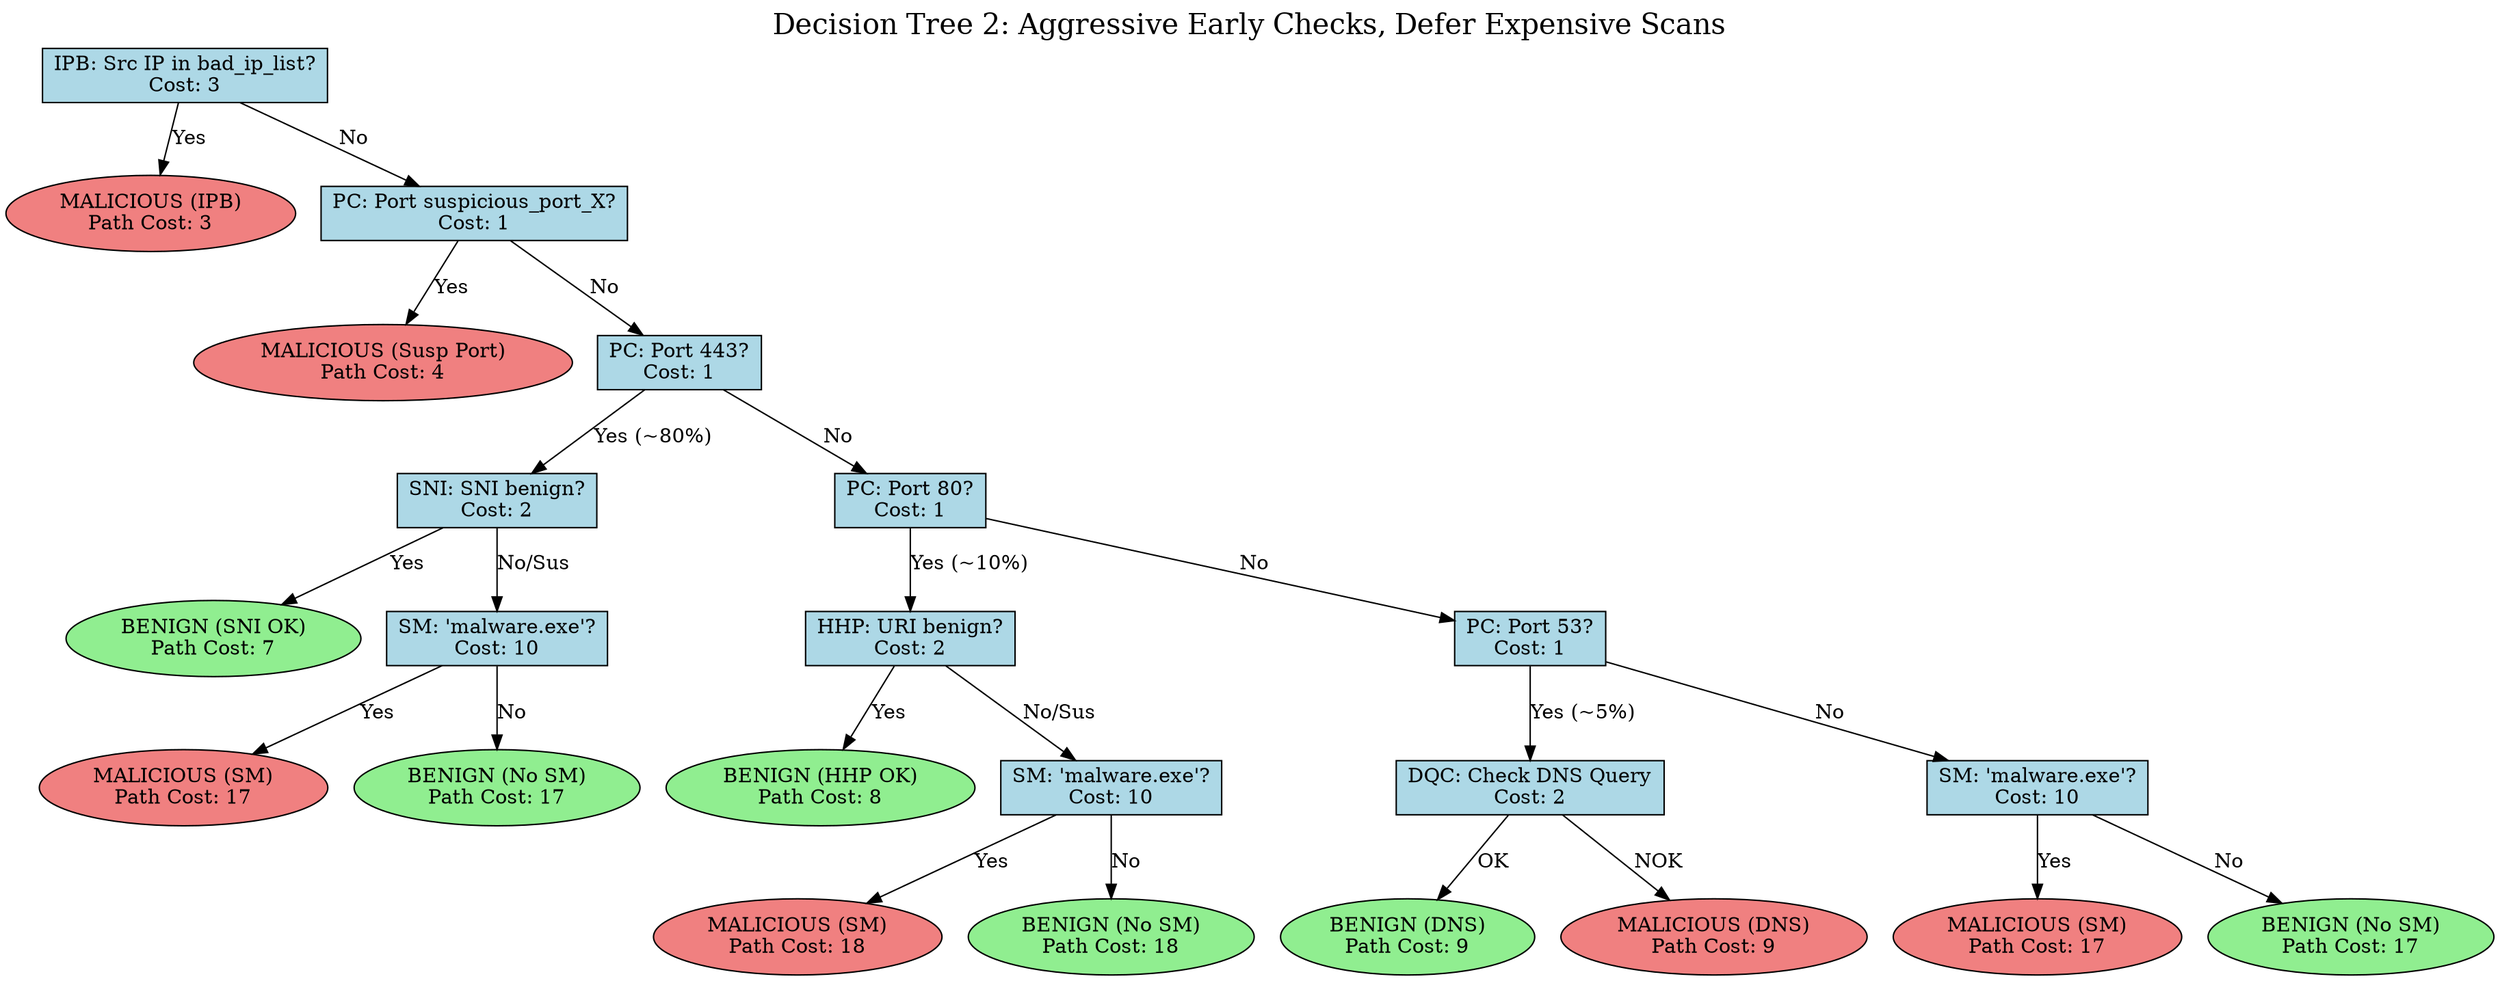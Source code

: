 // Decision Tree 2: Aggressive Early Checks, Defer Expensive Scans
digraph {
	fontsize=20 label="Decision Tree 2: Aggressive Early Checks, Defer Expensive Scans" labelloc=t
	rankdir=TB
	T2_ROOT [label="IPB: Src IP in bad_ip_list?
Cost: 3" fillcolor=lightblue shape=box style=filled]
	T2_ROOT -> T2_OUT_MAL_IPB [label=Yes]
	T2_ROOT -> T2_N1 [label=No]
	T2_OUT_MAL_IPB [label="MALICIOUS (IPB)
Path Cost: 3" fillcolor=lightcoral shape=ellipse style=filled]
	T2_N1 [label="PC: Port suspicious_port_X?
Cost: 1" fillcolor=lightblue shape=box style=filled]
	T2_N1 -> T2_OUT_MAL_SUSP_PORT [label=Yes]
	T2_N1 -> T2_N2 [label=No]
	T2_OUT_MAL_SUSP_PORT [label="MALICIOUS (Susp Port)
Path Cost: 4" fillcolor=lightcoral shape=ellipse style=filled]
	T2_N2 [label="PC: Port 443?
Cost: 1" fillcolor=lightblue shape=box style=filled]
	T2_N2 -> T2_N3 [label="Yes (~80%)"]
	T2_N2 -> T2_N5 [label=No]
	T2_N3 [label="SNI: SNI benign?
Cost: 2" fillcolor=lightblue shape=box style=filled]
	T2_N3 -> T2_OUT_BEN_SNI [label=Yes]
	T2_N3 -> T2_N4 [label="No/Sus"]
	T2_OUT_BEN_SNI [label="BENIGN (SNI OK)
Path Cost: 7" fillcolor=lightgreen shape=ellipse style=filled]
	T2_N4 [label="SM: 'malware.exe'?
Cost: 10" fillcolor=lightblue shape=box style=filled]
	T2_N4 -> T2_OUT_MAL_SM1 [label=Yes]
	T2_N4 -> T2_OUT_BEN_SM1 [label=No]
	T2_OUT_MAL_SM1 [label="MALICIOUS (SM)
Path Cost: 17" fillcolor=lightcoral shape=ellipse style=filled]
	T2_OUT_BEN_SM1 [label="BENIGN (No SM)
Path Cost: 17" fillcolor=lightgreen shape=ellipse style=filled]
	T2_N5 [label="PC: Port 80?
Cost: 1" fillcolor=lightblue shape=box style=filled]
	T2_N5 -> T2_N6 [label="Yes (~10%)"]
	T2_N5 -> T2_N8 [label=No]
	T2_N6 [label="HHP: URI benign?
Cost: 2" fillcolor=lightblue shape=box style=filled]
	T2_N6 -> T2_OUT_BEN_HHP [label=Yes]
	T2_N6 -> T2_N7 [label="No/Sus"]
	T2_OUT_BEN_HHP [label="BENIGN (HHP OK)
Path Cost: 8" fillcolor=lightgreen shape=ellipse style=filled]
	T2_N7 [label="SM: 'malware.exe'?
Cost: 10" fillcolor=lightblue shape=box style=filled]
	T2_N7 -> T2_OUT_MAL_SM2 [label=Yes]
	T2_N7 -> T2_OUT_BEN_SM2 [label=No]
	T2_OUT_MAL_SM2 [label="MALICIOUS (SM)
Path Cost: 18" fillcolor=lightcoral shape=ellipse style=filled]
	T2_OUT_BEN_SM2 [label="BENIGN (No SM)
Path Cost: 18" fillcolor=lightgreen shape=ellipse style=filled]
	T2_N8 [label="PC: Port 53?
Cost: 1" fillcolor=lightblue shape=box style=filled]
	T2_N8 -> T2_N9 [label="Yes (~5%)"]
	T2_N8 -> T2_N10 [label=No]
	T2_N9 [label="DQC: Check DNS Query
Cost: 2" fillcolor=lightblue shape=box style=filled]
	T2_N9 -> T2_OUT_BEN_DNS [label=OK]
	T2_N9 -> T2_OUT_MAL_DNS [label=NOK]
	T2_OUT_BEN_DNS [label="BENIGN (DNS)
Path Cost: 9" fillcolor=lightgreen shape=ellipse style=filled]
	T2_OUT_MAL_DNS [label="MALICIOUS (DNS)
Path Cost: 9" fillcolor=lightcoral shape=ellipse style=filled]
	T2_N10 [label="SM: 'malware.exe'?
Cost: 10" fillcolor=lightblue shape=box style=filled]
	T2_N10 -> T2_OUT_MAL_SM3 [label=Yes]
	T2_N10 -> T2_OUT_BEN_SM3 [label=No]
	T2_OUT_MAL_SM3 [label="MALICIOUS (SM)
Path Cost: 17" fillcolor=lightcoral shape=ellipse style=filled]
	T2_OUT_BEN_SM3 [label="BENIGN (No SM)
Path Cost: 17" fillcolor=lightgreen shape=ellipse style=filled]
}
